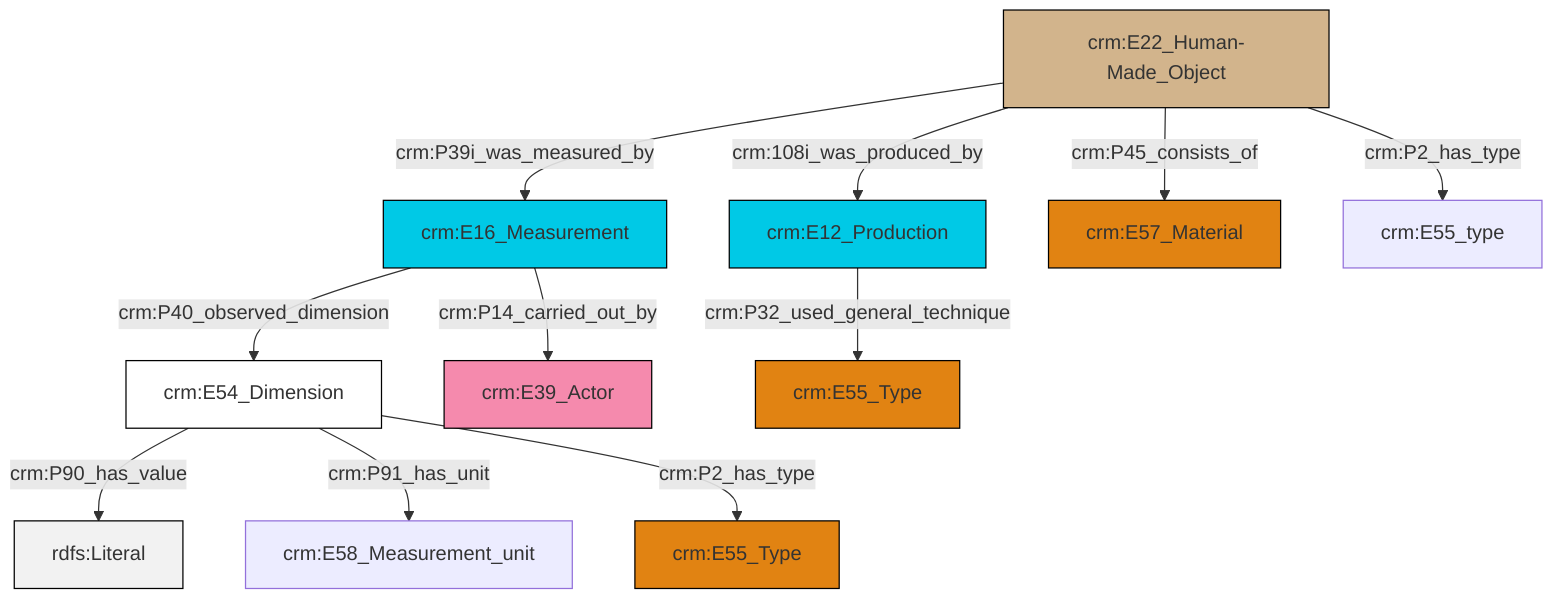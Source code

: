 graph TD
classDef Literal fill:#f2f2f2,stroke:#000000;
classDef CRM_Entity fill:#FFFFFF,stroke:#000000;
classDef Temporal_Entity fill:#00C9E6, stroke:#000000;
classDef Type fill:#E18312, stroke:#000000;
classDef Time-Span fill:#2C9C91, stroke:#000000;
classDef Appellation fill:#FFEB7F, stroke:#000000;
classDef Place fill:#008836, stroke:#000000;
classDef Persistent_Item fill:#B266B2, stroke:#000000;
classDef Conceptual_Object fill:#FFD700, stroke:#000000;
classDef Physical_Thing fill:#D2B48C, stroke:#000000;
classDef Actor fill:#f58aad, stroke:#000000;
classDef PC_Classes fill:#4ce600, stroke:#000000;
classDef Multi fill:#cccccc,stroke:#000000;

0["crm:E54_Dimension"]:::CRM_Entity -->|crm:P90_has_value| 1[rdfs:Literal]:::Literal
2["crm:E16_Measurement"]:::Temporal_Entity -->|crm:P40_observed_dimension| 0["crm:E54_Dimension"]:::CRM_Entity
0["crm:E54_Dimension"]:::CRM_Entity -->|crm:P91_has_unit| 3["crm:E58_Measurement_unit"]:::Default
0["crm:E54_Dimension"]:::CRM_Entity -->|crm:P2_has_type| 4["crm:E55_Type"]:::Type
5["crm:E22_Human-Made_Object"]:::Physical_Thing -->|crm:P39i_was_measured_by| 2["crm:E16_Measurement"]:::Temporal_Entity
5["crm:E22_Human-Made_Object"]:::Physical_Thing -->|crm:108i_was_produced_by| 7["crm:E12_Production"]:::Temporal_Entity
5["crm:E22_Human-Made_Object"]:::Physical_Thing -->|crm:P45_consists_of| 11["crm:E57_Material"]:::Type
2["crm:E16_Measurement"]:::Temporal_Entity -->|crm:P14_carried_out_by| 15["crm:E39_Actor"]:::Actor
7["crm:E12_Production"]:::Temporal_Entity -->|crm:P32_used_general_technique| 17["crm:E55_Type"]:::Type
5["crm:E22_Human-Made_Object"]:::Physical_Thing -->|crm:P2_has_type| 12["crm:E55_type"]:::Default
